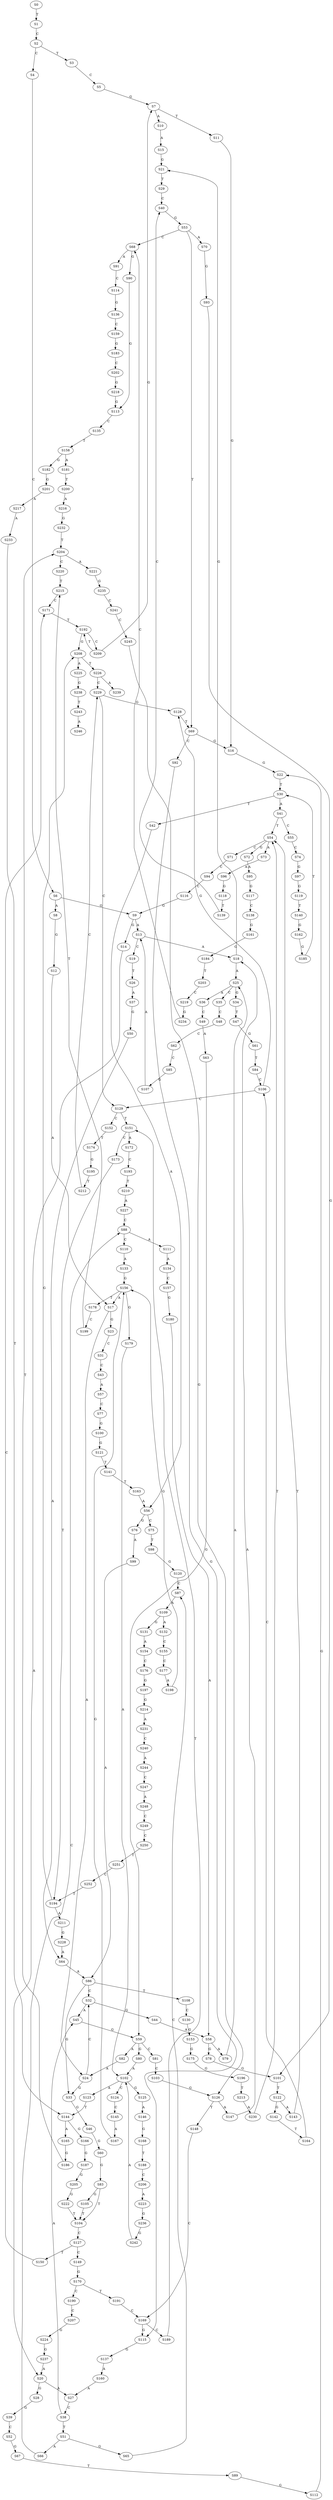 strict digraph  {
	S0 -> S1 [ label = T ];
	S1 -> S2 [ label = C ];
	S2 -> S3 [ label = T ];
	S2 -> S4 [ label = C ];
	S3 -> S5 [ label = C ];
	S4 -> S6 [ label = C ];
	S5 -> S7 [ label = G ];
	S6 -> S8 [ label = A ];
	S6 -> S9 [ label = G ];
	S7 -> S10 [ label = A ];
	S7 -> S11 [ label = T ];
	S8 -> S12 [ label = G ];
	S9 -> S13 [ label = A ];
	S9 -> S14 [ label = G ];
	S10 -> S15 [ label = A ];
	S11 -> S16 [ label = G ];
	S12 -> S17 [ label = A ];
	S13 -> S18 [ label = A ];
	S13 -> S19 [ label = C ];
	S14 -> S20 [ label = A ];
	S15 -> S21 [ label = G ];
	S16 -> S22 [ label = G ];
	S17 -> S23 [ label = G ];
	S17 -> S24 [ label = A ];
	S18 -> S25 [ label = A ];
	S18 -> S21 [ label = G ];
	S19 -> S26 [ label = T ];
	S20 -> S27 [ label = A ];
	S20 -> S28 [ label = G ];
	S21 -> S29 [ label = T ];
	S22 -> S30 [ label = T ];
	S23 -> S31 [ label = C ];
	S24 -> S32 [ label = C ];
	S24 -> S33 [ label = G ];
	S25 -> S34 [ label = G ];
	S25 -> S35 [ label = C ];
	S25 -> S36 [ label = A ];
	S26 -> S37 [ label = A ];
	S27 -> S38 [ label = C ];
	S28 -> S39 [ label = G ];
	S29 -> S40 [ label = C ];
	S30 -> S41 [ label = A ];
	S30 -> S42 [ label = T ];
	S31 -> S43 [ label = C ];
	S32 -> S44 [ label = G ];
	S32 -> S45 [ label = A ];
	S33 -> S46 [ label = G ];
	S34 -> S47 [ label = T ];
	S35 -> S48 [ label = C ];
	S36 -> S49 [ label = C ];
	S37 -> S50 [ label = G ];
	S38 -> S45 [ label = A ];
	S38 -> S51 [ label = T ];
	S39 -> S52 [ label = C ];
	S40 -> S53 [ label = G ];
	S41 -> S54 [ label = T ];
	S41 -> S55 [ label = C ];
	S42 -> S56 [ label = A ];
	S43 -> S57 [ label = A ];
	S44 -> S58 [ label = A ];
	S45 -> S59 [ label = G ];
	S46 -> S60 [ label = G ];
	S47 -> S61 [ label = G ];
	S48 -> S62 [ label = C ];
	S49 -> S63 [ label = A ];
	S50 -> S64 [ label = A ];
	S51 -> S65 [ label = G ];
	S51 -> S66 [ label = A ];
	S52 -> S67 [ label = G ];
	S53 -> S68 [ label = C ];
	S53 -> S69 [ label = T ];
	S53 -> S70 [ label = A ];
	S54 -> S71 [ label = C ];
	S54 -> S72 [ label = G ];
	S54 -> S73 [ label = A ];
	S55 -> S74 [ label = C ];
	S56 -> S75 [ label = C ];
	S56 -> S76 [ label = G ];
	S57 -> S77 [ label = C ];
	S58 -> S78 [ label = G ];
	S58 -> S79 [ label = A ];
	S59 -> S80 [ label = G ];
	S59 -> S81 [ label = C ];
	S59 -> S82 [ label = A ];
	S60 -> S83 [ label = G ];
	S61 -> S84 [ label = T ];
	S62 -> S85 [ label = C ];
	S63 -> S59 [ label = G ];
	S64 -> S86 [ label = A ];
	S65 -> S87 [ label = C ];
	S66 -> S88 [ label = C ];
	S67 -> S89 [ label = T ];
	S68 -> S90 [ label = G ];
	S68 -> S91 [ label = A ];
	S69 -> S92 [ label = C ];
	S69 -> S16 [ label = G ];
	S70 -> S93 [ label = G ];
	S71 -> S94 [ label = C ];
	S72 -> S95 [ label = A ];
	S73 -> S96 [ label = A ];
	S74 -> S97 [ label = G ];
	S75 -> S98 [ label = T ];
	S76 -> S99 [ label = A ];
	S77 -> S100 [ label = G ];
	S78 -> S101 [ label = G ];
	S79 -> S25 [ label = A ];
	S80 -> S102 [ label = A ];
	S81 -> S103 [ label = C ];
	S82 -> S24 [ label = A ];
	S83 -> S104 [ label = T ];
	S83 -> S105 [ label = G ];
	S84 -> S106 [ label = C ];
	S85 -> S107 [ label = G ];
	S86 -> S108 [ label = T ];
	S86 -> S32 [ label = C ];
	S86 -> S33 [ label = G ];
	S87 -> S109 [ label = A ];
	S88 -> S110 [ label = C ];
	S88 -> S111 [ label = A ];
	S89 -> S112 [ label = G ];
	S90 -> S113 [ label = G ];
	S91 -> S114 [ label = C ];
	S92 -> S115 [ label = G ];
	S93 -> S101 [ label = G ];
	S94 -> S116 [ label = C ];
	S95 -> S117 [ label = G ];
	S96 -> S118 [ label = G ];
	S97 -> S119 [ label = G ];
	S98 -> S120 [ label = G ];
	S99 -> S86 [ label = A ];
	S100 -> S121 [ label = G ];
	S101 -> S122 [ label = T ];
	S102 -> S123 [ label = A ];
	S102 -> S124 [ label = C ];
	S102 -> S125 [ label = G ];
	S103 -> S126 [ label = G ];
	S104 -> S127 [ label = C ];
	S105 -> S104 [ label = T ];
	S106 -> S128 [ label = G ];
	S106 -> S129 [ label = C ];
	S107 -> S13 [ label = A ];
	S108 -> S130 [ label = C ];
	S109 -> S131 [ label = G ];
	S109 -> S132 [ label = A ];
	S110 -> S133 [ label = A ];
	S111 -> S134 [ label = A ];
	S112 -> S22 [ label = G ];
	S113 -> S135 [ label = C ];
	S114 -> S136 [ label = G ];
	S115 -> S137 [ label = G ];
	S116 -> S9 [ label = G ];
	S117 -> S138 [ label = C ];
	S118 -> S139 [ label = T ];
	S119 -> S140 [ label = T ];
	S120 -> S87 [ label = C ];
	S121 -> S141 [ label = T ];
	S122 -> S142 [ label = G ];
	S122 -> S143 [ label = A ];
	S123 -> S144 [ label = T ];
	S124 -> S145 [ label = C ];
	S125 -> S146 [ label = A ];
	S126 -> S147 [ label = A ];
	S126 -> S148 [ label = T ];
	S127 -> S149 [ label = C ];
	S127 -> S150 [ label = T ];
	S128 -> S69 [ label = T ];
	S129 -> S151 [ label = T ];
	S129 -> S152 [ label = C ];
	S130 -> S153 [ label = G ];
	S131 -> S154 [ label = A ];
	S132 -> S155 [ label = C ];
	S133 -> S156 [ label = G ];
	S134 -> S157 [ label = C ];
	S135 -> S158 [ label = T ];
	S136 -> S159 [ label = C ];
	S137 -> S160 [ label = A ];
	S138 -> S161 [ label = G ];
	S139 -> S40 [ label = C ];
	S140 -> S162 [ label = G ];
	S141 -> S163 [ label = T ];
	S142 -> S164 [ label = T ];
	S143 -> S54 [ label = T ];
	S144 -> S165 [ label = A ];
	S144 -> S166 [ label = G ];
	S145 -> S167 [ label = A ];
	S146 -> S168 [ label = G ];
	S147 -> S18 [ label = A ];
	S148 -> S169 [ label = C ];
	S149 -> S170 [ label = G ];
	S150 -> S171 [ label = C ];
	S151 -> S172 [ label = A ];
	S151 -> S173 [ label = C ];
	S152 -> S174 [ label = T ];
	S153 -> S175 [ label = G ];
	S154 -> S176 [ label = C ];
	S155 -> S177 [ label = C ];
	S156 -> S178 [ label = T ];
	S156 -> S179 [ label = G ];
	S156 -> S17 [ label = A ];
	S157 -> S180 [ label = G ];
	S158 -> S181 [ label = A ];
	S158 -> S182 [ label = G ];
	S159 -> S183 [ label = G ];
	S160 -> S27 [ label = A ];
	S161 -> S184 [ label = G ];
	S162 -> S185 [ label = G ];
	S163 -> S56 [ label = A ];
	S164 -> S106 [ label = C ];
	S165 -> S186 [ label = G ];
	S166 -> S187 [ label = G ];
	S167 -> S156 [ label = G ];
	S168 -> S188 [ label = T ];
	S169 -> S189 [ label = C ];
	S169 -> S115 [ label = G ];
	S170 -> S190 [ label = C ];
	S170 -> S191 [ label = T ];
	S171 -> S192 [ label = T ];
	S172 -> S193 [ label = C ];
	S173 -> S194 [ label = T ];
	S174 -> S195 [ label = G ];
	S175 -> S196 [ label = G ];
	S176 -> S197 [ label = G ];
	S177 -> S198 [ label = A ];
	S178 -> S199 [ label = C ];
	S179 -> S102 [ label = A ];
	S180 -> S58 [ label = A ];
	S181 -> S200 [ label = T ];
	S182 -> S201 [ label = G ];
	S183 -> S202 [ label = C ];
	S184 -> S203 [ label = T ];
	S185 -> S30 [ label = T ];
	S186 -> S204 [ label = T ];
	S187 -> S205 [ label = G ];
	S188 -> S206 [ label = C ];
	S189 -> S151 [ label = T ];
	S190 -> S207 [ label = C ];
	S191 -> S169 [ label = C ];
	S192 -> S208 [ label = G ];
	S192 -> S209 [ label = C ];
	S193 -> S210 [ label = T ];
	S194 -> S211 [ label = A ];
	S194 -> S208 [ label = G ];
	S195 -> S212 [ label = T ];
	S196 -> S213 [ label = T ];
	S197 -> S214 [ label = G ];
	S198 -> S156 [ label = G ];
	S199 -> S215 [ label = T ];
	S200 -> S216 [ label = A ];
	S201 -> S217 [ label = A ];
	S202 -> S218 [ label = G ];
	S203 -> S219 [ label = C ];
	S204 -> S220 [ label = C ];
	S204 -> S221 [ label = A ];
	S205 -> S222 [ label = G ];
	S206 -> S223 [ label = A ];
	S207 -> S224 [ label = G ];
	S208 -> S225 [ label = A ];
	S208 -> S226 [ label = T ];
	S209 -> S192 [ label = T ];
	S209 -> S7 [ label = G ];
	S210 -> S227 [ label = A ];
	S211 -> S228 [ label = G ];
	S212 -> S229 [ label = C ];
	S213 -> S230 [ label = A ];
	S214 -> S231 [ label = A ];
	S215 -> S171 [ label = C ];
	S216 -> S232 [ label = G ];
	S217 -> S233 [ label = A ];
	S218 -> S113 [ label = G ];
	S219 -> S234 [ label = G ];
	S220 -> S215 [ label = T ];
	S221 -> S235 [ label = G ];
	S222 -> S104 [ label = T ];
	S223 -> S236 [ label = G ];
	S224 -> S237 [ label = G ];
	S225 -> S238 [ label = G ];
	S226 -> S239 [ label = A ];
	S226 -> S229 [ label = C ];
	S227 -> S88 [ label = C ];
	S228 -> S64 [ label = A ];
	S229 -> S129 [ label = C ];
	S229 -> S128 [ label = G ];
	S230 -> S54 [ label = T ];
	S231 -> S240 [ label = C ];
	S232 -> S204 [ label = T ];
	S233 -> S144 [ label = T ];
	S234 -> S68 [ label = C ];
	S235 -> S241 [ label = C ];
	S236 -> S242 [ label = G ];
	S237 -> S20 [ label = A ];
	S238 -> S243 [ label = T ];
	S240 -> S244 [ label = A ];
	S241 -> S245 [ label = C ];
	S242 -> S102 [ label = A ];
	S243 -> S246 [ label = A ];
	S244 -> S247 [ label = C ];
	S245 -> S126 [ label = G ];
	S247 -> S248 [ label = A ];
	S248 -> S249 [ label = C ];
	S249 -> S250 [ label = C ];
	S250 -> S251 [ label = T ];
	S251 -> S252 [ label = C ];
	S252 -> S194 [ label = T ];
}
